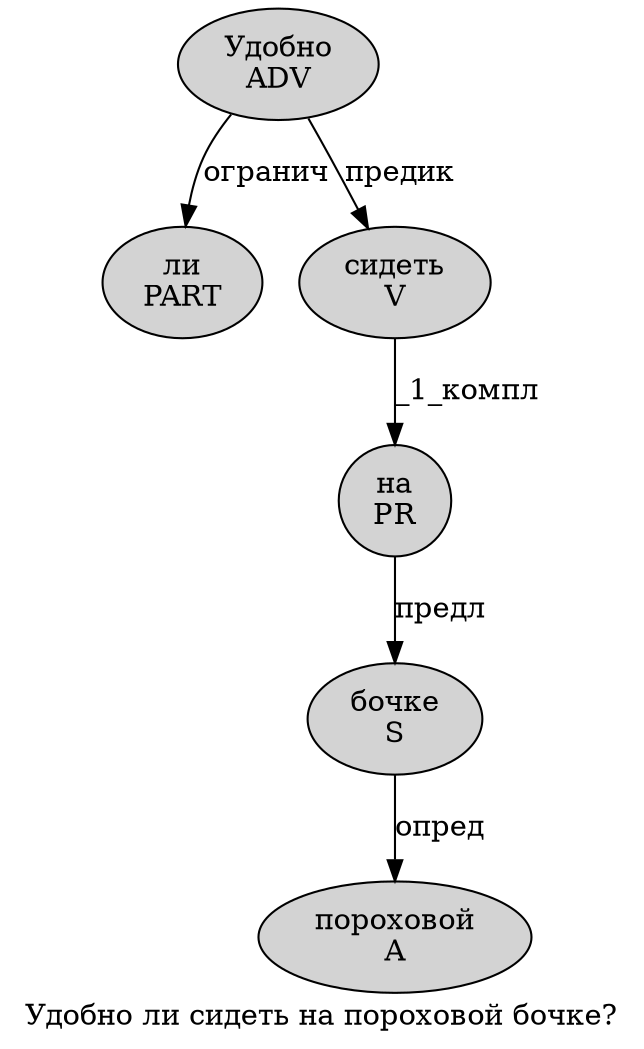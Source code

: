 digraph SENTENCE_2744 {
	graph [label="Удобно ли сидеть на пороховой бочке?"]
	node [style=filled]
		0 [label="Удобно
ADV" color="" fillcolor=lightgray penwidth=1 shape=ellipse]
		1 [label="ли
PART" color="" fillcolor=lightgray penwidth=1 shape=ellipse]
		2 [label="сидеть
V" color="" fillcolor=lightgray penwidth=1 shape=ellipse]
		3 [label="на
PR" color="" fillcolor=lightgray penwidth=1 shape=ellipse]
		4 [label="пороховой
A" color="" fillcolor=lightgray penwidth=1 shape=ellipse]
		5 [label="бочке
S" color="" fillcolor=lightgray penwidth=1 shape=ellipse]
			3 -> 5 [label="предл"]
			2 -> 3 [label="_1_компл"]
			5 -> 4 [label="опред"]
			0 -> 1 [label="огранич"]
			0 -> 2 [label="предик"]
}